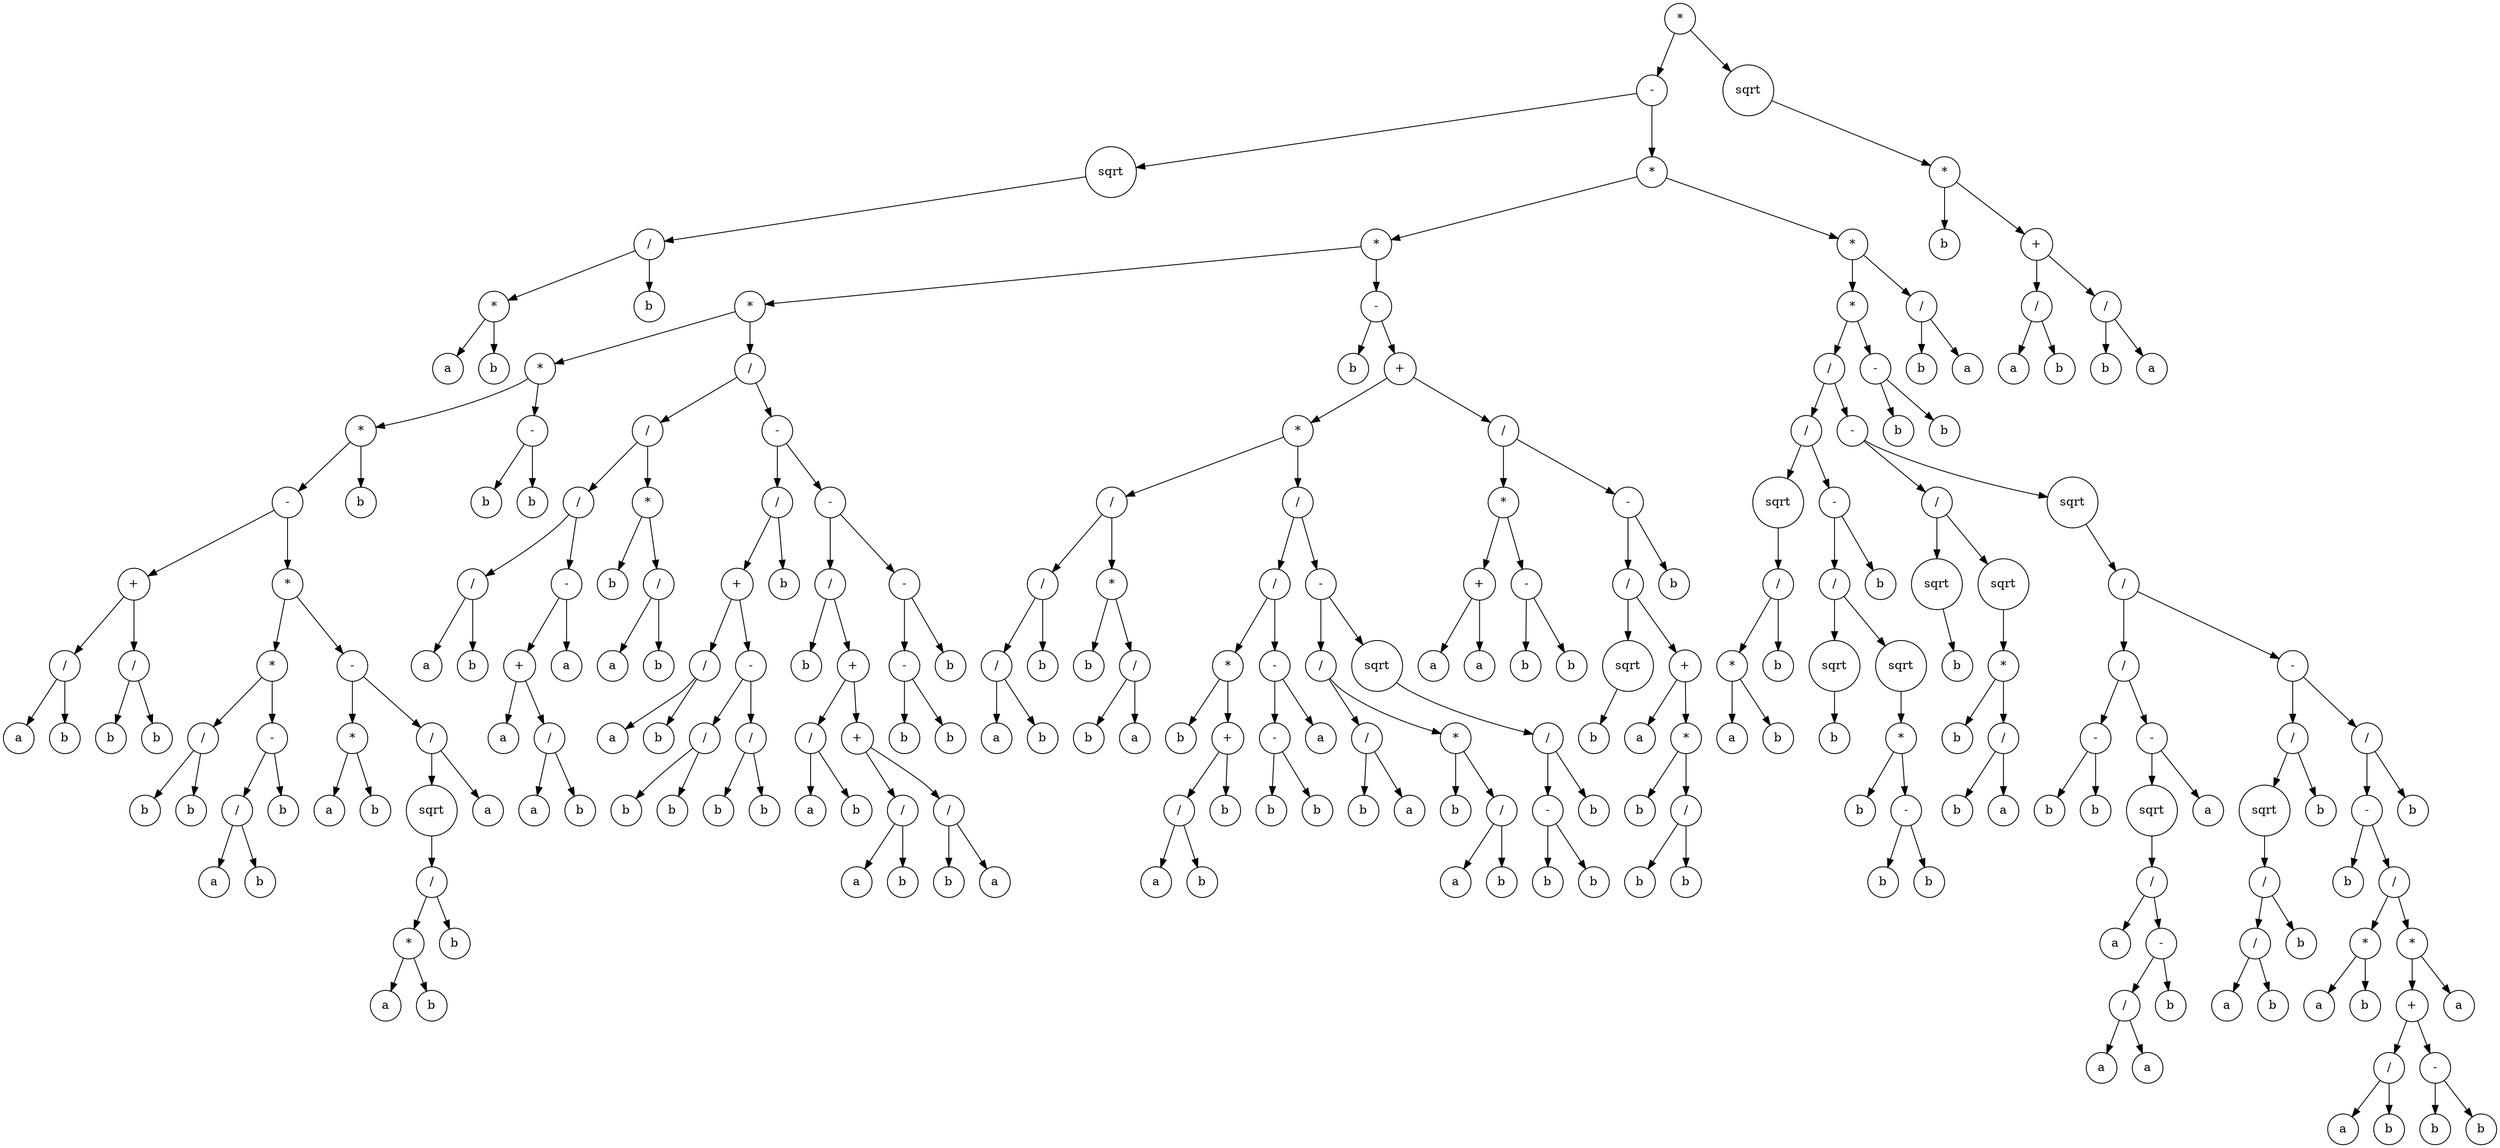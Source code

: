 digraph g {
graph [ordering=out];
node [shape=circle];
n[label = "*"];
n0[label = "-"];
n00[label = "sqrt"];
n000[label = "/"];
n0000[label = "*"];
n00000[label = "a"];
n0000 -> n00000;
n00001[label = "b"];
n0000 -> n00001;
n000 -> n0000;
n0001[label = "b"];
n000 -> n0001;
n00 -> n000;
n0 -> n00;
n01[label = "*"];
n010[label = "*"];
n0100[label = "*"];
n01000[label = "*"];
n010000[label = "*"];
n0100000[label = "-"];
n01000000[label = "+"];
n010000000[label = "/"];
n0100000000[label = "a"];
n010000000 -> n0100000000;
n0100000001[label = "b"];
n010000000 -> n0100000001;
n01000000 -> n010000000;
n010000001[label = "/"];
n0100000010[label = "b"];
n010000001 -> n0100000010;
n0100000011[label = "b"];
n010000001 -> n0100000011;
n01000000 -> n010000001;
n0100000 -> n01000000;
n01000001[label = "*"];
n010000010[label = "*"];
n0100000100[label = "/"];
n01000001000[label = "b"];
n0100000100 -> n01000001000;
n01000001001[label = "b"];
n0100000100 -> n01000001001;
n010000010 -> n0100000100;
n0100000101[label = "-"];
n01000001010[label = "/"];
n010000010100[label = "a"];
n01000001010 -> n010000010100;
n010000010101[label = "b"];
n01000001010 -> n010000010101;
n0100000101 -> n01000001010;
n01000001011[label = "b"];
n0100000101 -> n01000001011;
n010000010 -> n0100000101;
n01000001 -> n010000010;
n010000011[label = "-"];
n0100000110[label = "*"];
n01000001100[label = "a"];
n0100000110 -> n01000001100;
n01000001101[label = "b"];
n0100000110 -> n01000001101;
n010000011 -> n0100000110;
n0100000111[label = "/"];
n01000001110[label = "sqrt"];
n010000011100[label = "/"];
n0100000111000[label = "*"];
n01000001110000[label = "a"];
n0100000111000 -> n01000001110000;
n01000001110001[label = "b"];
n0100000111000 -> n01000001110001;
n010000011100 -> n0100000111000;
n0100000111001[label = "b"];
n010000011100 -> n0100000111001;
n01000001110 -> n010000011100;
n0100000111 -> n01000001110;
n01000001111[label = "a"];
n0100000111 -> n01000001111;
n010000011 -> n0100000111;
n01000001 -> n010000011;
n0100000 -> n01000001;
n010000 -> n0100000;
n0100001[label = "b"];
n010000 -> n0100001;
n01000 -> n010000;
n010001[label = "-"];
n0100010[label = "b"];
n010001 -> n0100010;
n0100011[label = "b"];
n010001 -> n0100011;
n01000 -> n010001;
n0100 -> n01000;
n01001[label = "/"];
n010010[label = "/"];
n0100100[label = "/"];
n01001000[label = "/"];
n010010000[label = "a"];
n01001000 -> n010010000;
n010010001[label = "b"];
n01001000 -> n010010001;
n0100100 -> n01001000;
n01001001[label = "-"];
n010010010[label = "+"];
n0100100100[label = "a"];
n010010010 -> n0100100100;
n0100100101[label = "/"];
n01001001010[label = "a"];
n0100100101 -> n01001001010;
n01001001011[label = "b"];
n0100100101 -> n01001001011;
n010010010 -> n0100100101;
n01001001 -> n010010010;
n010010011[label = "a"];
n01001001 -> n010010011;
n0100100 -> n01001001;
n010010 -> n0100100;
n0100101[label = "*"];
n01001010[label = "b"];
n0100101 -> n01001010;
n01001011[label = "/"];
n010010110[label = "a"];
n01001011 -> n010010110;
n010010111[label = "b"];
n01001011 -> n010010111;
n0100101 -> n01001011;
n010010 -> n0100101;
n01001 -> n010010;
n010011[label = "-"];
n0100110[label = "/"];
n01001100[label = "+"];
n010011000[label = "/"];
n0100110000[label = "a"];
n010011000 -> n0100110000;
n0100110001[label = "b"];
n010011000 -> n0100110001;
n01001100 -> n010011000;
n010011001[label = "-"];
n0100110010[label = "/"];
n01001100100[label = "b"];
n0100110010 -> n01001100100;
n01001100101[label = "b"];
n0100110010 -> n01001100101;
n010011001 -> n0100110010;
n0100110011[label = "/"];
n01001100110[label = "b"];
n0100110011 -> n01001100110;
n01001100111[label = "b"];
n0100110011 -> n01001100111;
n010011001 -> n0100110011;
n01001100 -> n010011001;
n0100110 -> n01001100;
n01001101[label = "b"];
n0100110 -> n01001101;
n010011 -> n0100110;
n0100111[label = "-"];
n01001110[label = "/"];
n010011100[label = "b"];
n01001110 -> n010011100;
n010011101[label = "+"];
n0100111010[label = "/"];
n01001110100[label = "a"];
n0100111010 -> n01001110100;
n01001110101[label = "b"];
n0100111010 -> n01001110101;
n010011101 -> n0100111010;
n0100111011[label = "+"];
n01001110110[label = "/"];
n010011101100[label = "a"];
n01001110110 -> n010011101100;
n010011101101[label = "b"];
n01001110110 -> n010011101101;
n0100111011 -> n01001110110;
n01001110111[label = "/"];
n010011101110[label = "b"];
n01001110111 -> n010011101110;
n010011101111[label = "a"];
n01001110111 -> n010011101111;
n0100111011 -> n01001110111;
n010011101 -> n0100111011;
n01001110 -> n010011101;
n0100111 -> n01001110;
n01001111[label = "-"];
n010011110[label = "-"];
n0100111100[label = "b"];
n010011110 -> n0100111100;
n0100111101[label = "b"];
n010011110 -> n0100111101;
n01001111 -> n010011110;
n010011111[label = "b"];
n01001111 -> n010011111;
n0100111 -> n01001111;
n010011 -> n0100111;
n01001 -> n010011;
n0100 -> n01001;
n010 -> n0100;
n0101[label = "-"];
n01010[label = "b"];
n0101 -> n01010;
n01011[label = "+"];
n010110[label = "*"];
n0101100[label = "/"];
n01011000[label = "/"];
n010110000[label = "/"];
n0101100000[label = "a"];
n010110000 -> n0101100000;
n0101100001[label = "b"];
n010110000 -> n0101100001;
n01011000 -> n010110000;
n010110001[label = "b"];
n01011000 -> n010110001;
n0101100 -> n01011000;
n01011001[label = "*"];
n010110010[label = "b"];
n01011001 -> n010110010;
n010110011[label = "/"];
n0101100110[label = "b"];
n010110011 -> n0101100110;
n0101100111[label = "a"];
n010110011 -> n0101100111;
n01011001 -> n010110011;
n0101100 -> n01011001;
n010110 -> n0101100;
n0101101[label = "/"];
n01011010[label = "/"];
n010110100[label = "*"];
n0101101000[label = "b"];
n010110100 -> n0101101000;
n0101101001[label = "+"];
n01011010010[label = "/"];
n010110100100[label = "a"];
n01011010010 -> n010110100100;
n010110100101[label = "b"];
n01011010010 -> n010110100101;
n0101101001 -> n01011010010;
n01011010011[label = "b"];
n0101101001 -> n01011010011;
n010110100 -> n0101101001;
n01011010 -> n010110100;
n010110101[label = "-"];
n0101101010[label = "-"];
n01011010100[label = "b"];
n0101101010 -> n01011010100;
n01011010101[label = "b"];
n0101101010 -> n01011010101;
n010110101 -> n0101101010;
n0101101011[label = "a"];
n010110101 -> n0101101011;
n01011010 -> n010110101;
n0101101 -> n01011010;
n01011011[label = "-"];
n010110110[label = "/"];
n0101101100[label = "/"];
n01011011000[label = "b"];
n0101101100 -> n01011011000;
n01011011001[label = "a"];
n0101101100 -> n01011011001;
n010110110 -> n0101101100;
n0101101101[label = "*"];
n01011011010[label = "b"];
n0101101101 -> n01011011010;
n01011011011[label = "/"];
n010110110110[label = "a"];
n01011011011 -> n010110110110;
n010110110111[label = "b"];
n01011011011 -> n010110110111;
n0101101101 -> n01011011011;
n010110110 -> n0101101101;
n01011011 -> n010110110;
n010110111[label = "sqrt"];
n0101101110[label = "/"];
n01011011100[label = "-"];
n010110111000[label = "b"];
n01011011100 -> n010110111000;
n010110111001[label = "b"];
n01011011100 -> n010110111001;
n0101101110 -> n01011011100;
n01011011101[label = "b"];
n0101101110 -> n01011011101;
n010110111 -> n0101101110;
n01011011 -> n010110111;
n0101101 -> n01011011;
n010110 -> n0101101;
n01011 -> n010110;
n010111[label = "/"];
n0101110[label = "*"];
n01011100[label = "+"];
n010111000[label = "a"];
n01011100 -> n010111000;
n010111001[label = "a"];
n01011100 -> n010111001;
n0101110 -> n01011100;
n01011101[label = "-"];
n010111010[label = "b"];
n01011101 -> n010111010;
n010111011[label = "b"];
n01011101 -> n010111011;
n0101110 -> n01011101;
n010111 -> n0101110;
n0101111[label = "-"];
n01011110[label = "/"];
n010111100[label = "sqrt"];
n0101111000[label = "b"];
n010111100 -> n0101111000;
n01011110 -> n010111100;
n010111101[label = "+"];
n0101111010[label = "a"];
n010111101 -> n0101111010;
n0101111011[label = "*"];
n01011110110[label = "b"];
n0101111011 -> n01011110110;
n01011110111[label = "/"];
n010111101110[label = "b"];
n01011110111 -> n010111101110;
n010111101111[label = "b"];
n01011110111 -> n010111101111;
n0101111011 -> n01011110111;
n010111101 -> n0101111011;
n01011110 -> n010111101;
n0101111 -> n01011110;
n01011111[label = "b"];
n0101111 -> n01011111;
n010111 -> n0101111;
n01011 -> n010111;
n0101 -> n01011;
n010 -> n0101;
n01 -> n010;
n011[label = "*"];
n0110[label = "*"];
n01100[label = "/"];
n011000[label = "/"];
n0110000[label = "sqrt"];
n01100000[label = "/"];
n011000000[label = "*"];
n0110000000[label = "a"];
n011000000 -> n0110000000;
n0110000001[label = "b"];
n011000000 -> n0110000001;
n01100000 -> n011000000;
n011000001[label = "b"];
n01100000 -> n011000001;
n0110000 -> n01100000;
n011000 -> n0110000;
n0110001[label = "-"];
n01100010[label = "/"];
n011000100[label = "sqrt"];
n0110001000[label = "b"];
n011000100 -> n0110001000;
n01100010 -> n011000100;
n011000101[label = "sqrt"];
n0110001010[label = "*"];
n01100010100[label = "b"];
n0110001010 -> n01100010100;
n01100010101[label = "-"];
n011000101010[label = "b"];
n01100010101 -> n011000101010;
n011000101011[label = "b"];
n01100010101 -> n011000101011;
n0110001010 -> n01100010101;
n011000101 -> n0110001010;
n01100010 -> n011000101;
n0110001 -> n01100010;
n01100011[label = "b"];
n0110001 -> n01100011;
n011000 -> n0110001;
n01100 -> n011000;
n011001[label = "-"];
n0110010[label = "/"];
n01100100[label = "sqrt"];
n011001000[label = "b"];
n01100100 -> n011001000;
n0110010 -> n01100100;
n01100101[label = "sqrt"];
n011001010[label = "*"];
n0110010100[label = "b"];
n011001010 -> n0110010100;
n0110010101[label = "/"];
n01100101010[label = "b"];
n0110010101 -> n01100101010;
n01100101011[label = "a"];
n0110010101 -> n01100101011;
n011001010 -> n0110010101;
n01100101 -> n011001010;
n0110010 -> n01100101;
n011001 -> n0110010;
n0110011[label = "sqrt"];
n01100110[label = "/"];
n011001100[label = "/"];
n0110011000[label = "-"];
n01100110000[label = "b"];
n0110011000 -> n01100110000;
n01100110001[label = "b"];
n0110011000 -> n01100110001;
n011001100 -> n0110011000;
n0110011001[label = "-"];
n01100110010[label = "sqrt"];
n011001100100[label = "/"];
n0110011001000[label = "a"];
n011001100100 -> n0110011001000;
n0110011001001[label = "-"];
n01100110010010[label = "/"];
n011001100100100[label = "a"];
n01100110010010 -> n011001100100100;
n011001100100101[label = "a"];
n01100110010010 -> n011001100100101;
n0110011001001 -> n01100110010010;
n01100110010011[label = "b"];
n0110011001001 -> n01100110010011;
n011001100100 -> n0110011001001;
n01100110010 -> n011001100100;
n0110011001 -> n01100110010;
n01100110011[label = "a"];
n0110011001 -> n01100110011;
n011001100 -> n0110011001;
n01100110 -> n011001100;
n011001101[label = "-"];
n0110011010[label = "/"];
n01100110100[label = "sqrt"];
n011001101000[label = "/"];
n0110011010000[label = "/"];
n01100110100000[label = "a"];
n0110011010000 -> n01100110100000;
n01100110100001[label = "b"];
n0110011010000 -> n01100110100001;
n011001101000 -> n0110011010000;
n0110011010001[label = "b"];
n011001101000 -> n0110011010001;
n01100110100 -> n011001101000;
n0110011010 -> n01100110100;
n01100110101[label = "b"];
n0110011010 -> n01100110101;
n011001101 -> n0110011010;
n0110011011[label = "/"];
n01100110110[label = "-"];
n011001101100[label = "b"];
n01100110110 -> n011001101100;
n011001101101[label = "/"];
n0110011011010[label = "*"];
n01100110110100[label = "a"];
n0110011011010 -> n01100110110100;
n01100110110101[label = "b"];
n0110011011010 -> n01100110110101;
n011001101101 -> n0110011011010;
n0110011011011[label = "*"];
n01100110110110[label = "+"];
n011001101101100[label = "/"];
n0110011011011000[label = "a"];
n011001101101100 -> n0110011011011000;
n0110011011011001[label = "b"];
n011001101101100 -> n0110011011011001;
n01100110110110 -> n011001101101100;
n011001101101101[label = "-"];
n0110011011011010[label = "b"];
n011001101101101 -> n0110011011011010;
n0110011011011011[label = "b"];
n011001101101101 -> n0110011011011011;
n01100110110110 -> n011001101101101;
n0110011011011 -> n01100110110110;
n01100110110111[label = "a"];
n0110011011011 -> n01100110110111;
n011001101101 -> n0110011011011;
n01100110110 -> n011001101101;
n0110011011 -> n01100110110;
n01100110111[label = "b"];
n0110011011 -> n01100110111;
n011001101 -> n0110011011;
n01100110 -> n011001101;
n0110011 -> n01100110;
n011001 -> n0110011;
n01100 -> n011001;
n0110 -> n01100;
n01101[label = "-"];
n011010[label = "b"];
n01101 -> n011010;
n011011[label = "b"];
n01101 -> n011011;
n0110 -> n01101;
n011 -> n0110;
n0111[label = "/"];
n01110[label = "b"];
n0111 -> n01110;
n01111[label = "a"];
n0111 -> n01111;
n011 -> n0111;
n01 -> n011;
n0 -> n01;
n -> n0;
n1[label = "sqrt"];
n10[label = "*"];
n100[label = "b"];
n10 -> n100;
n101[label = "+"];
n1010[label = "/"];
n10100[label = "a"];
n1010 -> n10100;
n10101[label = "b"];
n1010 -> n10101;
n101 -> n1010;
n1011[label = "/"];
n10110[label = "b"];
n1011 -> n10110;
n10111[label = "a"];
n1011 -> n10111;
n101 -> n1011;
n10 -> n101;
n1 -> n10;
n -> n1;
}
